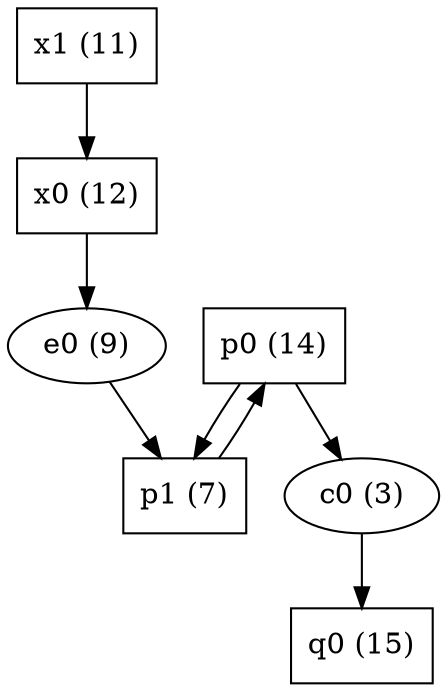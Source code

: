 digraph G { 
"c0"[label="\N (3)" , color=black ]
"c0"->"q0"
"e0"[label="\N (9)" , color=black ]
"e0"->"p1"
"p0"[label="\N (14)", color=black, shape=polygon ]
"p0"->"c0"
"p0"->"p1"
"p1"[label="\N (7)", color=black, shape=polygon ]
"p1"->"p0"
"q0"[label="\N (15)", color=black, shape=polygon ]
"x0"[label="\N (12)", color=black, shape=polygon ]
"x0"->"e0"
"x1"[label="\N (11)", color=black, shape=polygon ]
"x1"->"x0"
}
